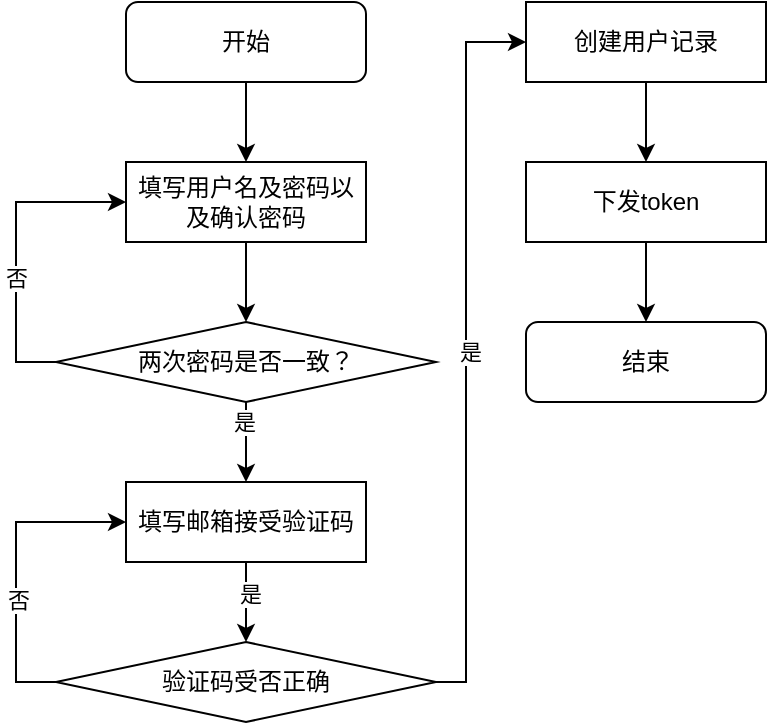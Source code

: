 <mxfile version="28.1.2">
  <diagram name="第 1 页" id="N73GxZcquzNQffALaFUc">
    <mxGraphModel dx="776" dy="1138" grid="1" gridSize="10" guides="1" tooltips="1" connect="1" arrows="1" fold="1" page="1" pageScale="1" pageWidth="5000" pageHeight="5000" math="0" shadow="0">
      <root>
        <mxCell id="0" />
        <mxCell id="1" parent="0" />
        <mxCell id="U1itV3pcsn0U4IYnOVVN-28" style="edgeStyle=orthogonalEdgeStyle;rounded=0;orthogonalLoop=1;jettySize=auto;html=1;entryX=0.5;entryY=0;entryDx=0;entryDy=0;" edge="1" parent="1" source="U1itV3pcsn0U4IYnOVVN-1" target="U1itV3pcsn0U4IYnOVVN-2">
          <mxGeometry relative="1" as="geometry" />
        </mxCell>
        <mxCell id="U1itV3pcsn0U4IYnOVVN-1" value="开始" style="rounded=1;whiteSpace=wrap;html=1;" vertex="1" parent="1">
          <mxGeometry x="200" y="80" width="120" height="40" as="geometry" />
        </mxCell>
        <mxCell id="U1itV3pcsn0U4IYnOVVN-29" style="edgeStyle=orthogonalEdgeStyle;rounded=0;orthogonalLoop=1;jettySize=auto;html=1;entryX=0.5;entryY=0;entryDx=0;entryDy=0;" edge="1" parent="1" source="U1itV3pcsn0U4IYnOVVN-2" target="U1itV3pcsn0U4IYnOVVN-5">
          <mxGeometry relative="1" as="geometry" />
        </mxCell>
        <mxCell id="U1itV3pcsn0U4IYnOVVN-2" value="填写用户名及密码以及确认密码" style="rounded=0;whiteSpace=wrap;html=1;" vertex="1" parent="1">
          <mxGeometry x="200" y="160" width="120" height="40" as="geometry" />
        </mxCell>
        <mxCell id="U1itV3pcsn0U4IYnOVVN-7" style="edgeStyle=orthogonalEdgeStyle;rounded=0;orthogonalLoop=1;jettySize=auto;html=1;entryX=0.5;entryY=0;entryDx=0;entryDy=0;" edge="1" parent="1" source="U1itV3pcsn0U4IYnOVVN-5" target="U1itV3pcsn0U4IYnOVVN-6">
          <mxGeometry relative="1" as="geometry" />
        </mxCell>
        <mxCell id="U1itV3pcsn0U4IYnOVVN-17" value="是" style="edgeLabel;html=1;align=center;verticalAlign=middle;resizable=0;points=[];" vertex="1" connectable="0" parent="U1itV3pcsn0U4IYnOVVN-7">
          <mxGeometry x="-0.5" y="-1" relative="1" as="geometry">
            <mxPoint as="offset" />
          </mxGeometry>
        </mxCell>
        <mxCell id="U1itV3pcsn0U4IYnOVVN-14" style="edgeStyle=orthogonalEdgeStyle;rounded=0;orthogonalLoop=1;jettySize=auto;html=1;entryX=0;entryY=0.5;entryDx=0;entryDy=0;" edge="1" parent="1" source="U1itV3pcsn0U4IYnOVVN-5" target="U1itV3pcsn0U4IYnOVVN-2">
          <mxGeometry relative="1" as="geometry">
            <Array as="points">
              <mxPoint x="145" y="260" />
              <mxPoint x="145" y="180" />
            </Array>
          </mxGeometry>
        </mxCell>
        <mxCell id="U1itV3pcsn0U4IYnOVVN-15" value="否" style="edgeLabel;html=1;align=center;verticalAlign=middle;resizable=0;points=[];" vertex="1" connectable="0" parent="U1itV3pcsn0U4IYnOVVN-14">
          <mxGeometry x="-0.2" relative="1" as="geometry">
            <mxPoint as="offset" />
          </mxGeometry>
        </mxCell>
        <mxCell id="U1itV3pcsn0U4IYnOVVN-5" value="两次密码是否一致？" style="rhombus;whiteSpace=wrap;html=1;" vertex="1" parent="1">
          <mxGeometry x="165" y="240" width="190" height="40" as="geometry" />
        </mxCell>
        <mxCell id="U1itV3pcsn0U4IYnOVVN-11" style="edgeStyle=orthogonalEdgeStyle;rounded=0;orthogonalLoop=1;jettySize=auto;html=1;entryX=0.5;entryY=0;entryDx=0;entryDy=0;" edge="1" parent="1" source="U1itV3pcsn0U4IYnOVVN-6" target="U1itV3pcsn0U4IYnOVVN-10">
          <mxGeometry relative="1" as="geometry" />
        </mxCell>
        <mxCell id="U1itV3pcsn0U4IYnOVVN-18" value="是" style="edgeLabel;html=1;align=center;verticalAlign=middle;resizable=0;points=[];" vertex="1" connectable="0" parent="U1itV3pcsn0U4IYnOVVN-11">
          <mxGeometry x="-0.2" y="2" relative="1" as="geometry">
            <mxPoint as="offset" />
          </mxGeometry>
        </mxCell>
        <mxCell id="U1itV3pcsn0U4IYnOVVN-6" value="填写邮箱接受验证码" style="rounded=0;whiteSpace=wrap;html=1;" vertex="1" parent="1">
          <mxGeometry x="200" y="320" width="120" height="40" as="geometry" />
        </mxCell>
        <mxCell id="U1itV3pcsn0U4IYnOVVN-12" style="edgeStyle=orthogonalEdgeStyle;rounded=0;orthogonalLoop=1;jettySize=auto;html=1;entryX=0;entryY=0.5;entryDx=0;entryDy=0;" edge="1" parent="1" source="U1itV3pcsn0U4IYnOVVN-10" target="U1itV3pcsn0U4IYnOVVN-6">
          <mxGeometry relative="1" as="geometry">
            <Array as="points">
              <mxPoint x="145" y="420" />
              <mxPoint x="145" y="340" />
            </Array>
          </mxGeometry>
        </mxCell>
        <mxCell id="U1itV3pcsn0U4IYnOVVN-16" value="否" style="edgeLabel;html=1;align=center;verticalAlign=middle;resizable=0;points=[];" vertex="1" connectable="0" parent="U1itV3pcsn0U4IYnOVVN-12">
          <mxGeometry x="-0.213" y="-1" relative="1" as="geometry">
            <mxPoint as="offset" />
          </mxGeometry>
        </mxCell>
        <mxCell id="U1itV3pcsn0U4IYnOVVN-22" style="edgeStyle=orthogonalEdgeStyle;rounded=0;orthogonalLoop=1;jettySize=auto;html=1;entryX=0;entryY=0.5;entryDx=0;entryDy=0;" edge="1" parent="1" source="U1itV3pcsn0U4IYnOVVN-10" target="U1itV3pcsn0U4IYnOVVN-20">
          <mxGeometry relative="1" as="geometry">
            <Array as="points">
              <mxPoint x="370" y="420" />
              <mxPoint x="370" y="100" />
            </Array>
          </mxGeometry>
        </mxCell>
        <mxCell id="U1itV3pcsn0U4IYnOVVN-23" value="是" style="edgeLabel;html=1;align=center;verticalAlign=middle;resizable=0;points=[];" vertex="1" connectable="0" parent="U1itV3pcsn0U4IYnOVVN-22">
          <mxGeometry x="-0.014" y="-2" relative="1" as="geometry">
            <mxPoint as="offset" />
          </mxGeometry>
        </mxCell>
        <mxCell id="U1itV3pcsn0U4IYnOVVN-10" value="验证码受否正确" style="rhombus;whiteSpace=wrap;html=1;" vertex="1" parent="1">
          <mxGeometry x="165" y="400" width="190" height="40" as="geometry" />
        </mxCell>
        <mxCell id="U1itV3pcsn0U4IYnOVVN-24" style="edgeStyle=orthogonalEdgeStyle;rounded=0;orthogonalLoop=1;jettySize=auto;html=1;entryX=0.5;entryY=0;entryDx=0;entryDy=0;" edge="1" parent="1" source="U1itV3pcsn0U4IYnOVVN-20" target="U1itV3pcsn0U4IYnOVVN-21">
          <mxGeometry relative="1" as="geometry" />
        </mxCell>
        <mxCell id="U1itV3pcsn0U4IYnOVVN-20" value="创建用户记录" style="rounded=0;whiteSpace=wrap;html=1;" vertex="1" parent="1">
          <mxGeometry x="400" y="80" width="120" height="40" as="geometry" />
        </mxCell>
        <mxCell id="U1itV3pcsn0U4IYnOVVN-27" value="" style="edgeStyle=orthogonalEdgeStyle;rounded=0;orthogonalLoop=1;jettySize=auto;html=1;" edge="1" parent="1" source="U1itV3pcsn0U4IYnOVVN-21" target="U1itV3pcsn0U4IYnOVVN-25">
          <mxGeometry relative="1" as="geometry" />
        </mxCell>
        <mxCell id="U1itV3pcsn0U4IYnOVVN-21" value="下发token" style="rounded=0;whiteSpace=wrap;html=1;" vertex="1" parent="1">
          <mxGeometry x="400" y="160" width="120" height="40" as="geometry" />
        </mxCell>
        <mxCell id="U1itV3pcsn0U4IYnOVVN-25" value="结束" style="rounded=1;whiteSpace=wrap;html=1;" vertex="1" parent="1">
          <mxGeometry x="400" y="240" width="120" height="40" as="geometry" />
        </mxCell>
      </root>
    </mxGraphModel>
  </diagram>
</mxfile>
